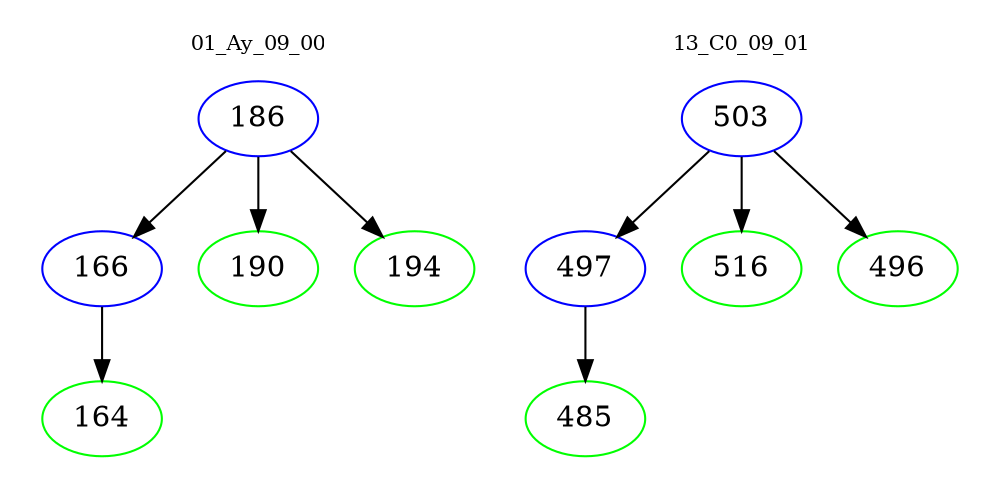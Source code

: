 digraph{
subgraph cluster_0 {
color = white
label = "01_Ay_09_00";
fontsize=10;
T0_186 [label="186", color="blue"]
T0_186 -> T0_166 [color="black"]
T0_166 [label="166", color="blue"]
T0_166 -> T0_164 [color="black"]
T0_164 [label="164", color="green"]
T0_186 -> T0_190 [color="black"]
T0_190 [label="190", color="green"]
T0_186 -> T0_194 [color="black"]
T0_194 [label="194", color="green"]
}
subgraph cluster_1 {
color = white
label = "13_C0_09_01";
fontsize=10;
T1_503 [label="503", color="blue"]
T1_503 -> T1_497 [color="black"]
T1_497 [label="497", color="blue"]
T1_497 -> T1_485 [color="black"]
T1_485 [label="485", color="green"]
T1_503 -> T1_516 [color="black"]
T1_516 [label="516", color="green"]
T1_503 -> T1_496 [color="black"]
T1_496 [label="496", color="green"]
}
}
